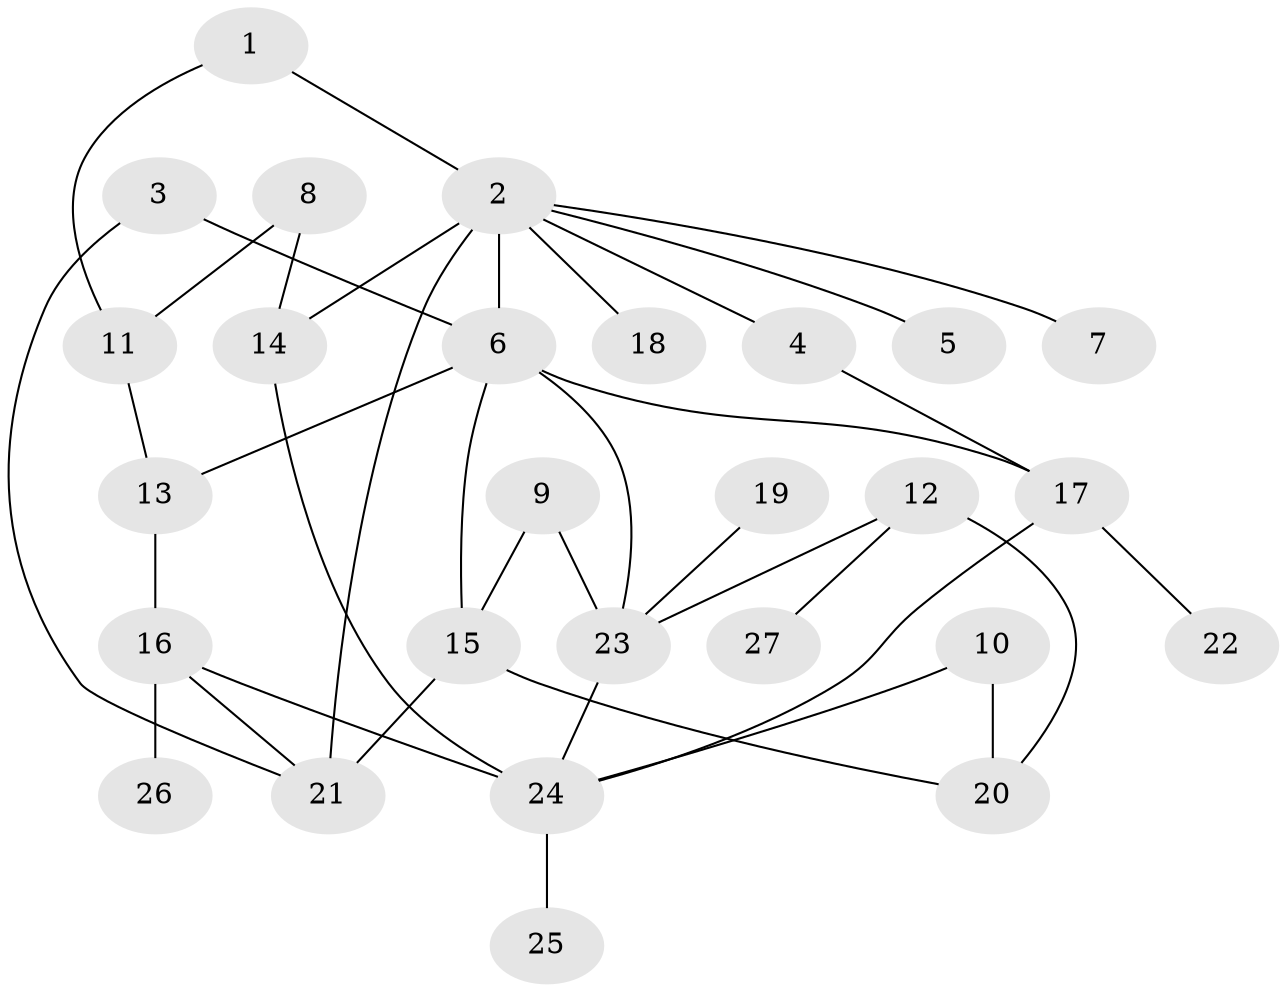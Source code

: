 // original degree distribution, {8: 0.018518518518518517, 5: 0.05555555555555555, 2: 0.3333333333333333, 3: 0.24074074074074073, 6: 0.037037037037037035, 1: 0.2222222222222222, 4: 0.09259259259259259}
// Generated by graph-tools (version 1.1) at 2025/49/03/09/25 03:49:23]
// undirected, 27 vertices, 38 edges
graph export_dot {
graph [start="1"]
  node [color=gray90,style=filled];
  1;
  2;
  3;
  4;
  5;
  6;
  7;
  8;
  9;
  10;
  11;
  12;
  13;
  14;
  15;
  16;
  17;
  18;
  19;
  20;
  21;
  22;
  23;
  24;
  25;
  26;
  27;
  1 -- 2 [weight=1.0];
  1 -- 11 [weight=1.0];
  2 -- 4 [weight=1.0];
  2 -- 5 [weight=1.0];
  2 -- 6 [weight=1.0];
  2 -- 7 [weight=1.0];
  2 -- 14 [weight=2.0];
  2 -- 18 [weight=1.0];
  2 -- 21 [weight=1.0];
  3 -- 6 [weight=1.0];
  3 -- 21 [weight=1.0];
  4 -- 17 [weight=1.0];
  6 -- 13 [weight=1.0];
  6 -- 15 [weight=1.0];
  6 -- 17 [weight=1.0];
  6 -- 23 [weight=1.0];
  8 -- 11 [weight=1.0];
  8 -- 14 [weight=1.0];
  9 -- 15 [weight=2.0];
  9 -- 23 [weight=1.0];
  10 -- 20 [weight=1.0];
  10 -- 24 [weight=1.0];
  11 -- 13 [weight=1.0];
  12 -- 20 [weight=1.0];
  12 -- 23 [weight=1.0];
  12 -- 27 [weight=1.0];
  13 -- 16 [weight=1.0];
  14 -- 24 [weight=2.0];
  15 -- 20 [weight=1.0];
  15 -- 21 [weight=1.0];
  16 -- 21 [weight=1.0];
  16 -- 24 [weight=1.0];
  16 -- 26 [weight=1.0];
  17 -- 22 [weight=1.0];
  17 -- 24 [weight=1.0];
  19 -- 23 [weight=1.0];
  23 -- 24 [weight=1.0];
  24 -- 25 [weight=1.0];
}
